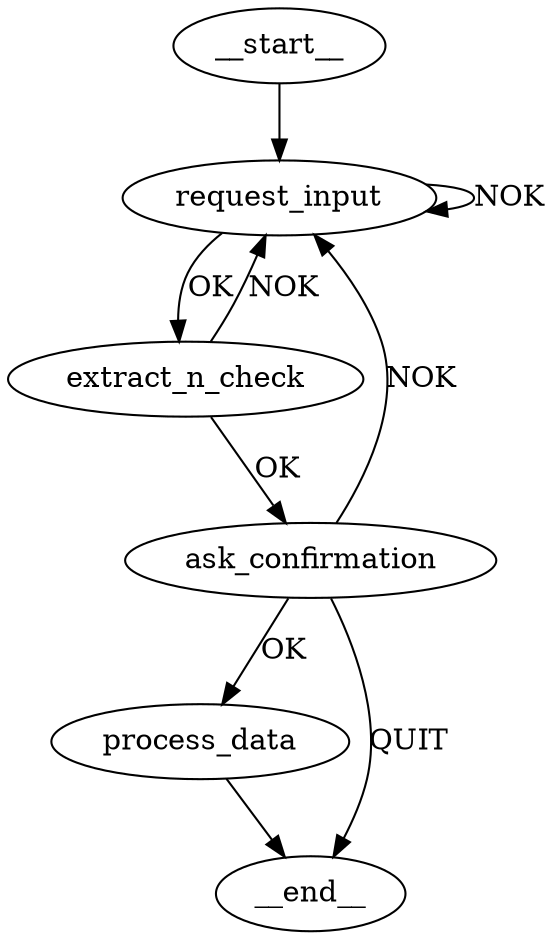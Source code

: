 
strict digraph {
    __start__ -> request_input;
    request_input -> extract_n_check[label="OK"];
    request_input -> request_input[label="NOK"];
    // request_input -> __end__[label="QUIT"]

    extract_n_check -> request_input[label="NOK"];
    extract_n_check -> ask_confirmation[label="OK"];
    ask_confirmation -> process_data[label="OK"];
    ask_confirmation -> request_input[label="NOK"];
    ask_confirmation -> __end__[label="QUIT"];
    process_data -> __end__;
}
